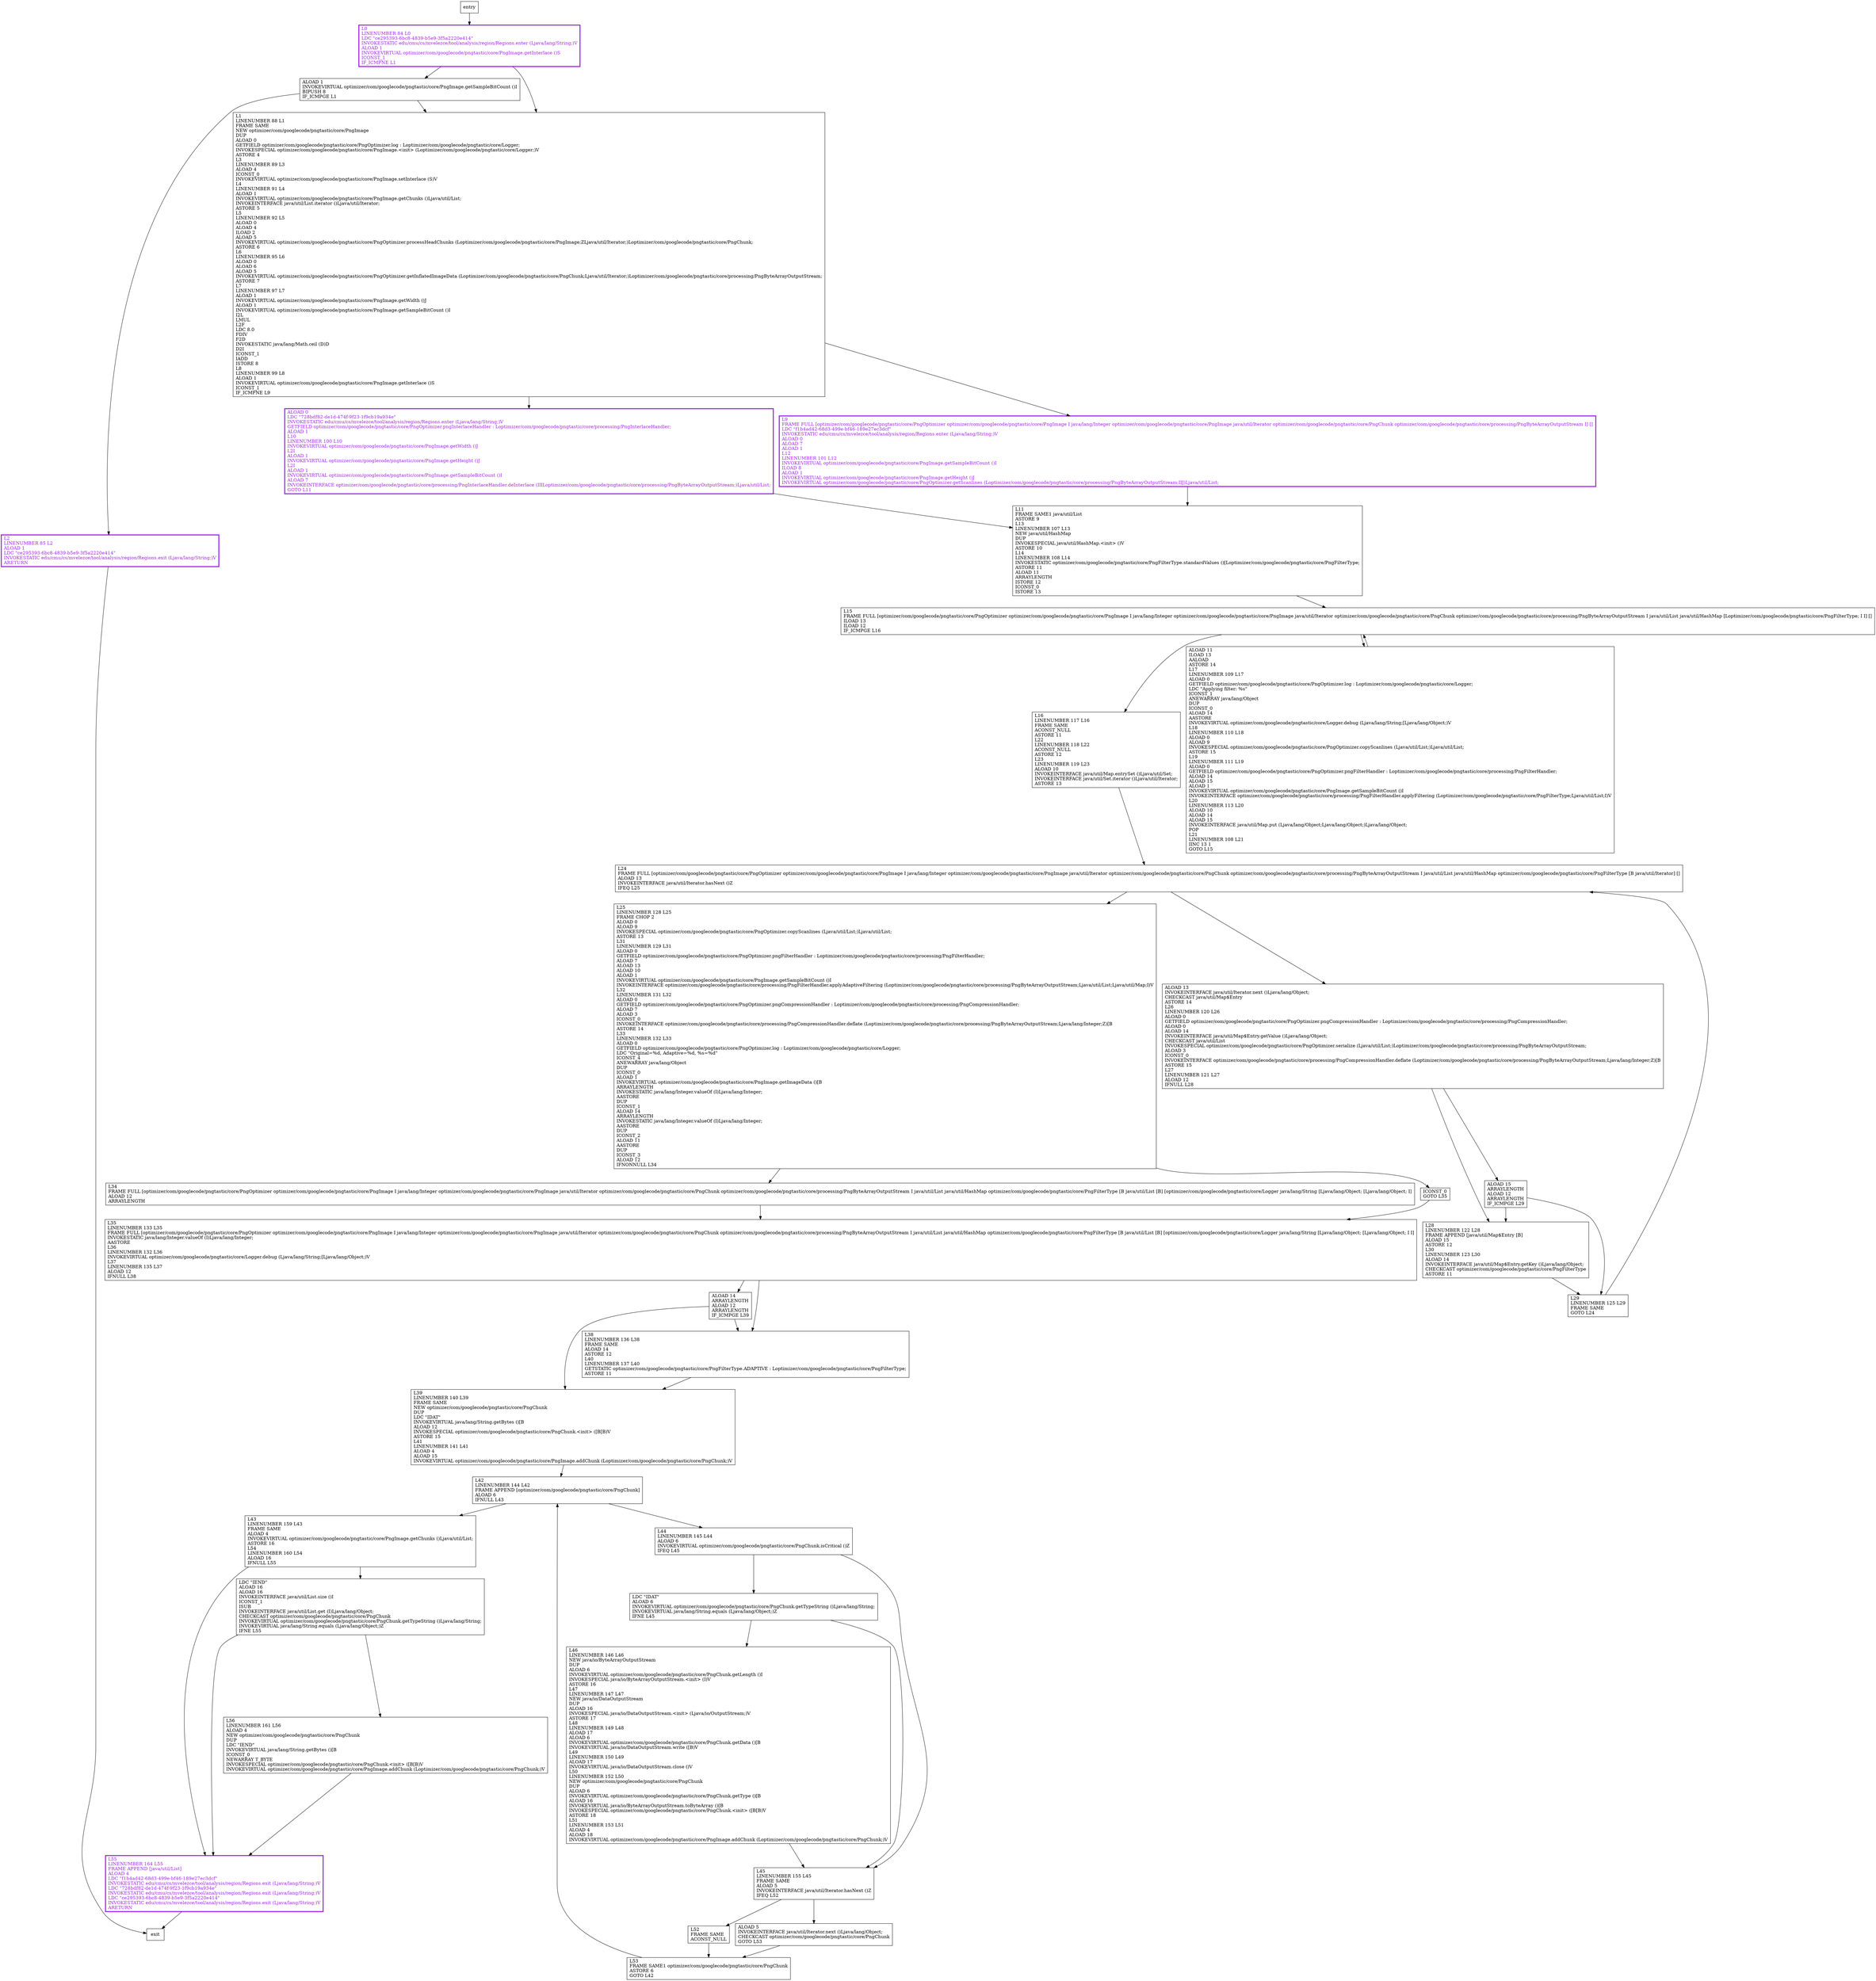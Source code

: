 digraph optimize {
node [shape=record];
847878616 [label="L9\lFRAME FULL [optimizer/com/googlecode/pngtastic/core/PngOptimizer optimizer/com/googlecode/pngtastic/core/PngImage I java/lang/Integer optimizer/com/googlecode/pngtastic/core/PngImage java/util/Iterator optimizer/com/googlecode/pngtastic/core/PngChunk optimizer/com/googlecode/pngtastic/core/processing/PngByteArrayOutputStream I] []\lLDC \"f1b4ad42-68d3-499e-bf46-189e27ec3dcf\"\lINVOKESTATIC edu/cmu/cs/mvelezce/tool/analysis/region/Regions.enter (Ljava/lang/String;)V\lALOAD 0\lALOAD 7\lALOAD 1\lL12\lLINENUMBER 101 L12\lINVOKEVIRTUAL optimizer/com/googlecode/pngtastic/core/PngImage.getSampleBitCount ()I\lILOAD 8\lALOAD 1\lINVOKEVIRTUAL optimizer/com/googlecode/pngtastic/core/PngImage.getHeight ()J\lINVOKEVIRTUAL optimizer/com/googlecode/pngtastic/core/PngOptimizer.getScanlines (Loptimizer/com/googlecode/pngtastic/core/processing/PngByteArrayOutputStream;IIJ)Ljava/util/List;\l"];
753702050 [label="L25\lLINENUMBER 128 L25\lFRAME CHOP 2\lALOAD 0\lALOAD 9\lINVOKESPECIAL optimizer/com/googlecode/pngtastic/core/PngOptimizer.copyScanlines (Ljava/util/List;)Ljava/util/List;\lASTORE 13\lL31\lLINENUMBER 129 L31\lALOAD 0\lGETFIELD optimizer/com/googlecode/pngtastic/core/PngOptimizer.pngFilterHandler : Loptimizer/com/googlecode/pngtastic/core/processing/PngFilterHandler;\lALOAD 7\lALOAD 13\lALOAD 10\lALOAD 1\lINVOKEVIRTUAL optimizer/com/googlecode/pngtastic/core/PngImage.getSampleBitCount ()I\lINVOKEINTERFACE optimizer/com/googlecode/pngtastic/core/processing/PngFilterHandler.applyAdaptiveFiltering (Loptimizer/com/googlecode/pngtastic/core/processing/PngByteArrayOutputStream;Ljava/util/List;Ljava/util/Map;I)V\lL32\lLINENUMBER 131 L32\lALOAD 0\lGETFIELD optimizer/com/googlecode/pngtastic/core/PngOptimizer.pngCompressionHandler : Loptimizer/com/googlecode/pngtastic/core/processing/PngCompressionHandler;\lALOAD 7\lALOAD 3\lICONST_0\lINVOKEINTERFACE optimizer/com/googlecode/pngtastic/core/processing/PngCompressionHandler.deflate (Loptimizer/com/googlecode/pngtastic/core/processing/PngByteArrayOutputStream;Ljava/lang/Integer;Z)[B\lASTORE 14\lL33\lLINENUMBER 132 L33\lALOAD 0\lGETFIELD optimizer/com/googlecode/pngtastic/core/PngOptimizer.log : Loptimizer/com/googlecode/pngtastic/core/Logger;\lLDC \"Original=%d, Adaptive=%d, %s=%d\"\lICONST_4\lANEWARRAY java/lang/Object\lDUP\lICONST_0\lALOAD 1\lINVOKEVIRTUAL optimizer/com/googlecode/pngtastic/core/PngImage.getImageData ()[B\lARRAYLENGTH\lINVOKESTATIC java/lang/Integer.valueOf (I)Ljava/lang/Integer;\lAASTORE\lDUP\lICONST_1\lALOAD 14\lARRAYLENGTH\lINVOKESTATIC java/lang/Integer.valueOf (I)Ljava/lang/Integer;\lAASTORE\lDUP\lICONST_2\lALOAD 11\lAASTORE\lDUP\lICONST_3\lALOAD 12\lIFNONNULL L34\l"];
408939185 [label="ALOAD 0\lLDC \"728bdf82-de1d-474f-9f23-1f9cb19a934e\"\lINVOKESTATIC edu/cmu/cs/mvelezce/tool/analysis/region/Regions.enter (Ljava/lang/String;)V\lGETFIELD optimizer/com/googlecode/pngtastic/core/PngOptimizer.pngInterlaceHandler : Loptimizer/com/googlecode/pngtastic/core/processing/PngInterlaceHandler;\lALOAD 1\lL10\lLINENUMBER 100 L10\lINVOKEVIRTUAL optimizer/com/googlecode/pngtastic/core/PngImage.getWidth ()J\lL2I\lALOAD 1\lINVOKEVIRTUAL optimizer/com/googlecode/pngtastic/core/PngImage.getHeight ()J\lL2I\lALOAD 1\lINVOKEVIRTUAL optimizer/com/googlecode/pngtastic/core/PngImage.getSampleBitCount ()I\lALOAD 7\lINVOKEINTERFACE optimizer/com/googlecode/pngtastic/core/processing/PngInterlaceHandler.deInterlace (IIILoptimizer/com/googlecode/pngtastic/core/processing/PngByteArrayOutputStream;)Ljava/util/List;\lGOTO L11\l"];
1103816027 [label="L29\lLINENUMBER 125 L29\lFRAME SAME\lGOTO L24\l"];
86582308 [label="ALOAD 13\lINVOKEINTERFACE java/util/Iterator.next ()Ljava/lang/Object;\lCHECKCAST java/util/Map$Entry\lASTORE 14\lL26\lLINENUMBER 120 L26\lALOAD 0\lGETFIELD optimizer/com/googlecode/pngtastic/core/PngOptimizer.pngCompressionHandler : Loptimizer/com/googlecode/pngtastic/core/processing/PngCompressionHandler;\lALOAD 0\lALOAD 14\lINVOKEINTERFACE java/util/Map$Entry.getValue ()Ljava/lang/Object;\lCHECKCAST java/util/List\lINVOKESPECIAL optimizer/com/googlecode/pngtastic/core/PngOptimizer.serialize (Ljava/util/List;)Loptimizer/com/googlecode/pngtastic/core/processing/PngByteArrayOutputStream;\lALOAD 3\lICONST_0\lINVOKEINTERFACE optimizer/com/googlecode/pngtastic/core/processing/PngCompressionHandler.deflate (Loptimizer/com/googlecode/pngtastic/core/processing/PngByteArrayOutputStream;Ljava/lang/Integer;Z)[B\lASTORE 15\lL27\lLINENUMBER 121 L27\lALOAD 12\lIFNULL L28\l"];
927925050 [label="L35\lLINENUMBER 133 L35\lFRAME FULL [optimizer/com/googlecode/pngtastic/core/PngOptimizer optimizer/com/googlecode/pngtastic/core/PngImage I java/lang/Integer optimizer/com/googlecode/pngtastic/core/PngImage java/util/Iterator optimizer/com/googlecode/pngtastic/core/PngChunk optimizer/com/googlecode/pngtastic/core/processing/PngByteArrayOutputStream I java/util/List java/util/HashMap optimizer/com/googlecode/pngtastic/core/PngFilterType [B java/util/List [B] [optimizer/com/googlecode/pngtastic/core/Logger java/lang/String [Ljava/lang/Object; [Ljava/lang/Object; I I]\lINVOKESTATIC java/lang/Integer.valueOf (I)Ljava/lang/Integer;\lAASTORE\lL36\lLINENUMBER 132 L36\lINVOKEVIRTUAL optimizer/com/googlecode/pngtastic/core/Logger.debug (Ljava/lang/String;[Ljava/lang/Object;)V\lL37\lLINENUMBER 135 L37\lALOAD 12\lIFNULL L38\l"];
227467586 [label="L24\lFRAME FULL [optimizer/com/googlecode/pngtastic/core/PngOptimizer optimizer/com/googlecode/pngtastic/core/PngImage I java/lang/Integer optimizer/com/googlecode/pngtastic/core/PngImage java/util/Iterator optimizer/com/googlecode/pngtastic/core/PngChunk optimizer/com/googlecode/pngtastic/core/processing/PngByteArrayOutputStream I java/util/List java/util/HashMap optimizer/com/googlecode/pngtastic/core/PngFilterType [B java/util/Iterator] []\lALOAD 13\lINVOKEINTERFACE java/util/Iterator.hasNext ()Z\lIFEQ L25\l"];
2047504713 [label="ALOAD 14\lARRAYLENGTH\lALOAD 12\lARRAYLENGTH\lIF_ICMPGE L39\l"];
850346163 [label="L42\lLINENUMBER 144 L42\lFRAME APPEND [optimizer/com/googlecode/pngtastic/core/PngChunk]\lALOAD 6\lIFNULL L43\l"];
155924820 [label="ALOAD 15\lARRAYLENGTH\lALOAD 12\lARRAYLENGTH\lIF_ICMPGE L29\l"];
565828203 [label="ICONST_0\lGOTO L35\l"];
927645984 [label="L56\lLINENUMBER 161 L56\lALOAD 4\lNEW optimizer/com/googlecode/pngtastic/core/PngChunk\lDUP\lLDC \"IEND\"\lINVOKEVIRTUAL java/lang/String.getBytes ()[B\lICONST_0\lNEWARRAY T_BYTE\lINVOKESPECIAL optimizer/com/googlecode/pngtastic/core/PngChunk.\<init\> ([B[B)V\lINVOKEVIRTUAL optimizer/com/googlecode/pngtastic/core/PngImage.addChunk (Loptimizer/com/googlecode/pngtastic/core/PngChunk;)V\l"];
439146190 [label="L28\lLINENUMBER 122 L28\lFRAME APPEND [java/util/Map$Entry [B]\lALOAD 15\lASTORE 12\lL30\lLINENUMBER 123 L30\lALOAD 14\lINVOKEINTERFACE java/util/Map$Entry.getKey ()Ljava/lang/Object;\lCHECKCAST optimizer/com/googlecode/pngtastic/core/PngFilterType\lASTORE 11\l"];
194169594 [label="L55\lLINENUMBER 164 L55\lFRAME APPEND [java/util/List]\lALOAD 4\lLDC \"f1b4ad42-68d3-499e-bf46-189e27ec3dcf\"\lINVOKESTATIC edu/cmu/cs/mvelezce/tool/analysis/region/Regions.exit (Ljava/lang/String;)V\lLDC \"728bdf82-de1d-474f-9f23-1f9cb19a934e\"\lINVOKESTATIC edu/cmu/cs/mvelezce/tool/analysis/region/Regions.exit (Ljava/lang/String;)V\lLDC \"ce295393-6bc8-4839-b5e9-3f5a2220e414\"\lINVOKESTATIC edu/cmu/cs/mvelezce/tool/analysis/region/Regions.exit (Ljava/lang/String;)V\lARETURN\l"];
1553650369 [label="LDC \"IDAT\"\lALOAD 6\lINVOKEVIRTUAL optimizer/com/googlecode/pngtastic/core/PngChunk.getTypeString ()Ljava/lang/String;\lINVOKEVIRTUAL java/lang/String.equals (Ljava/lang/Object;)Z\lIFNE L45\l"];
943728788 [label="L52\lFRAME SAME\lACONST_NULL\l"];
1492611604 [label="L53\lFRAME SAME1 optimizer/com/googlecode/pngtastic/core/PngChunk\lASTORE 6\lGOTO L42\l"];
1000495570 [label="L16\lLINENUMBER 117 L16\lFRAME SAME\lACONST_NULL\lASTORE 11\lL22\lLINENUMBER 118 L22\lACONST_NULL\lASTORE 12\lL23\lLINENUMBER 119 L23\lALOAD 10\lINVOKEINTERFACE java/util/Map.entrySet ()Ljava/util/Set;\lINVOKEINTERFACE java/util/Set.iterator ()Ljava/util/Iterator;\lASTORE 13\l"];
1911086235 [label="L34\lFRAME FULL [optimizer/com/googlecode/pngtastic/core/PngOptimizer optimizer/com/googlecode/pngtastic/core/PngImage I java/lang/Integer optimizer/com/googlecode/pngtastic/core/PngImage java/util/Iterator optimizer/com/googlecode/pngtastic/core/PngChunk optimizer/com/googlecode/pngtastic/core/processing/PngByteArrayOutputStream I java/util/List java/util/HashMap optimizer/com/googlecode/pngtastic/core/PngFilterType [B java/util/List [B] [optimizer/com/googlecode/pngtastic/core/Logger java/lang/String [Ljava/lang/Object; [Ljava/lang/Object; I]\lALOAD 12\lARRAYLENGTH\l"];
1303474272 [label="L38\lLINENUMBER 136 L38\lFRAME SAME\lALOAD 14\lASTORE 12\lL40\lLINENUMBER 137 L40\lGETSTATIC optimizer/com/googlecode/pngtastic/core/PngFilterType.ADAPTIVE : Loptimizer/com/googlecode/pngtastic/core/PngFilterType;\lASTORE 11\l"];
1336931995 [label="ALOAD 1\lINVOKEVIRTUAL optimizer/com/googlecode/pngtastic/core/PngImage.getSampleBitCount ()I\lBIPUSH 8\lIF_ICMPGE L1\l"];
1414426223 [label="LDC \"IEND\"\lALOAD 16\lALOAD 16\lINVOKEINTERFACE java/util/List.size ()I\lICONST_1\lISUB\lINVOKEINTERFACE java/util/List.get (I)Ljava/lang/Object;\lCHECKCAST optimizer/com/googlecode/pngtastic/core/PngChunk\lINVOKEVIRTUAL optimizer/com/googlecode/pngtastic/core/PngChunk.getTypeString ()Ljava/lang/String;\lINVOKEVIRTUAL java/lang/String.equals (Ljava/lang/Object;)Z\lIFNE L55\l"];
361727713 [label="L39\lLINENUMBER 140 L39\lFRAME SAME\lNEW optimizer/com/googlecode/pngtastic/core/PngChunk\lDUP\lLDC \"IDAT\"\lINVOKEVIRTUAL java/lang/String.getBytes ()[B\lALOAD 12\lINVOKESPECIAL optimizer/com/googlecode/pngtastic/core/PngChunk.\<init\> ([B[B)V\lASTORE 15\lL41\lLINENUMBER 141 L41\lALOAD 4\lALOAD 15\lINVOKEVIRTUAL optimizer/com/googlecode/pngtastic/core/PngImage.addChunk (Loptimizer/com/googlecode/pngtastic/core/PngChunk;)V\l"];
921406242 [label="L46\lLINENUMBER 146 L46\lNEW java/io/ByteArrayOutputStream\lDUP\lALOAD 6\lINVOKEVIRTUAL optimizer/com/googlecode/pngtastic/core/PngChunk.getLength ()I\lINVOKESPECIAL java/io/ByteArrayOutputStream.\<init\> (I)V\lASTORE 16\lL47\lLINENUMBER 147 L47\lNEW java/io/DataOutputStream\lDUP\lALOAD 16\lINVOKESPECIAL java/io/DataOutputStream.\<init\> (Ljava/io/OutputStream;)V\lASTORE 17\lL48\lLINENUMBER 149 L48\lALOAD 17\lALOAD 6\lINVOKEVIRTUAL optimizer/com/googlecode/pngtastic/core/PngChunk.getData ()[B\lINVOKEVIRTUAL java/io/DataOutputStream.write ([B)V\lL49\lLINENUMBER 150 L49\lALOAD 17\lINVOKEVIRTUAL java/io/DataOutputStream.close ()V\lL50\lLINENUMBER 152 L50\lNEW optimizer/com/googlecode/pngtastic/core/PngChunk\lDUP\lALOAD 6\lINVOKEVIRTUAL optimizer/com/googlecode/pngtastic/core/PngChunk.getType ()[B\lALOAD 16\lINVOKEVIRTUAL java/io/ByteArrayOutputStream.toByteArray ()[B\lINVOKESPECIAL optimizer/com/googlecode/pngtastic/core/PngChunk.\<init\> ([B[B)V\lASTORE 18\lL51\lLINENUMBER 153 L51\lALOAD 4\lALOAD 18\lINVOKEVIRTUAL optimizer/com/googlecode/pngtastic/core/PngImage.addChunk (Loptimizer/com/googlecode/pngtastic/core/PngChunk;)V\l"];
2068196638 [label="L0\lLINENUMBER 84 L0\lLDC \"ce295393-6bc8-4839-b5e9-3f5a2220e414\"\lINVOKESTATIC edu/cmu/cs/mvelezce/tool/analysis/region/Regions.enter (Ljava/lang/String;)V\lALOAD 1\lINVOKEVIRTUAL optimizer/com/googlecode/pngtastic/core/PngImage.getInterlace ()S\lICONST_1\lIF_ICMPNE L1\l"];
2020435222 [label="L2\lLINENUMBER 85 L2\lALOAD 1\lLDC \"ce295393-6bc8-4839-b5e9-3f5a2220e414\"\lINVOKESTATIC edu/cmu/cs/mvelezce/tool/analysis/region/Regions.exit (Ljava/lang/String;)V\lARETURN\l"];
1159417895 [label="ALOAD 11\lILOAD 13\lAALOAD\lASTORE 14\lL17\lLINENUMBER 109 L17\lALOAD 0\lGETFIELD optimizer/com/googlecode/pngtastic/core/PngOptimizer.log : Loptimizer/com/googlecode/pngtastic/core/Logger;\lLDC \"Applying filter: %s\"\lICONST_1\lANEWARRAY java/lang/Object\lDUP\lICONST_0\lALOAD 14\lAASTORE\lINVOKEVIRTUAL optimizer/com/googlecode/pngtastic/core/Logger.debug (Ljava/lang/String;[Ljava/lang/Object;)V\lL18\lLINENUMBER 110 L18\lALOAD 0\lALOAD 9\lINVOKESPECIAL optimizer/com/googlecode/pngtastic/core/PngOptimizer.copyScanlines (Ljava/util/List;)Ljava/util/List;\lASTORE 15\lL19\lLINENUMBER 111 L19\lALOAD 0\lGETFIELD optimizer/com/googlecode/pngtastic/core/PngOptimizer.pngFilterHandler : Loptimizer/com/googlecode/pngtastic/core/processing/PngFilterHandler;\lALOAD 14\lALOAD 15\lALOAD 1\lINVOKEVIRTUAL optimizer/com/googlecode/pngtastic/core/PngImage.getSampleBitCount ()I\lINVOKEINTERFACE optimizer/com/googlecode/pngtastic/core/processing/PngFilterHandler.applyFiltering (Loptimizer/com/googlecode/pngtastic/core/PngFilterType;Ljava/util/List;I)V\lL20\lLINENUMBER 113 L20\lALOAD 10\lALOAD 14\lALOAD 15\lINVOKEINTERFACE java/util/Map.put (Ljava/lang/Object;Ljava/lang/Object;)Ljava/lang/Object;\lPOP\lL21\lLINENUMBER 108 L21\lIINC 13 1\lGOTO L15\l"];
687135759 [label="L11\lFRAME SAME1 java/util/List\lASTORE 9\lL13\lLINENUMBER 107 L13\lNEW java/util/HashMap\lDUP\lINVOKESPECIAL java/util/HashMap.\<init\> ()V\lASTORE 10\lL14\lLINENUMBER 108 L14\lINVOKESTATIC optimizer/com/googlecode/pngtastic/core/PngFilterType.standardValues ()[Loptimizer/com/googlecode/pngtastic/core/PngFilterType;\lASTORE 11\lALOAD 11\lARRAYLENGTH\lISTORE 12\lICONST_0\lISTORE 13\l"];
49615137 [label="L1\lLINENUMBER 88 L1\lFRAME SAME\lNEW optimizer/com/googlecode/pngtastic/core/PngImage\lDUP\lALOAD 0\lGETFIELD optimizer/com/googlecode/pngtastic/core/PngOptimizer.log : Loptimizer/com/googlecode/pngtastic/core/Logger;\lINVOKESPECIAL optimizer/com/googlecode/pngtastic/core/PngImage.\<init\> (Loptimizer/com/googlecode/pngtastic/core/Logger;)V\lASTORE 4\lL3\lLINENUMBER 89 L3\lALOAD 4\lICONST_0\lINVOKEVIRTUAL optimizer/com/googlecode/pngtastic/core/PngImage.setInterlace (S)V\lL4\lLINENUMBER 91 L4\lALOAD 1\lINVOKEVIRTUAL optimizer/com/googlecode/pngtastic/core/PngImage.getChunks ()Ljava/util/List;\lINVOKEINTERFACE java/util/List.iterator ()Ljava/util/Iterator;\lASTORE 5\lL5\lLINENUMBER 92 L5\lALOAD 0\lALOAD 4\lILOAD 2\lALOAD 5\lINVOKEVIRTUAL optimizer/com/googlecode/pngtastic/core/PngOptimizer.processHeadChunks (Loptimizer/com/googlecode/pngtastic/core/PngImage;ZLjava/util/Iterator;)Loptimizer/com/googlecode/pngtastic/core/PngChunk;\lASTORE 6\lL6\lLINENUMBER 95 L6\lALOAD 0\lALOAD 6\lALOAD 5\lINVOKEVIRTUAL optimizer/com/googlecode/pngtastic/core/PngOptimizer.getInflatedImageData (Loptimizer/com/googlecode/pngtastic/core/PngChunk;Ljava/util/Iterator;)Loptimizer/com/googlecode/pngtastic/core/processing/PngByteArrayOutputStream;\lASTORE 7\lL7\lLINENUMBER 97 L7\lALOAD 1\lINVOKEVIRTUAL optimizer/com/googlecode/pngtastic/core/PngImage.getWidth ()J\lALOAD 1\lINVOKEVIRTUAL optimizer/com/googlecode/pngtastic/core/PngImage.getSampleBitCount ()I\lI2L\lLMUL\lL2F\lLDC 8.0\lFDIV\lF2D\lINVOKESTATIC java/lang/Math.ceil (D)D\lD2I\lICONST_1\lIADD\lISTORE 8\lL8\lLINENUMBER 99 L8\lALOAD 1\lINVOKEVIRTUAL optimizer/com/googlecode/pngtastic/core/PngImage.getInterlace ()S\lICONST_1\lIF_ICMPNE L9\l"];
476203259 [label="L44\lLINENUMBER 145 L44\lALOAD 6\lINVOKEVIRTUAL optimizer/com/googlecode/pngtastic/core/PngChunk.isCritical ()Z\lIFEQ L45\l"];
1519780281 [label="L43\lLINENUMBER 159 L43\lFRAME SAME\lALOAD 4\lINVOKEVIRTUAL optimizer/com/googlecode/pngtastic/core/PngImage.getChunks ()Ljava/util/List;\lASTORE 16\lL54\lLINENUMBER 160 L54\lALOAD 16\lIFNULL L55\l"];
894165511 [label="L45\lLINENUMBER 155 L45\lFRAME SAME\lALOAD 5\lINVOKEINTERFACE java/util/Iterator.hasNext ()Z\lIFEQ L52\l"];
1383181889 [label="ALOAD 5\lINVOKEINTERFACE java/util/Iterator.next ()Ljava/lang/Object;\lCHECKCAST optimizer/com/googlecode/pngtastic/core/PngChunk\lGOTO L53\l"];
586559575 [label="L15\lFRAME FULL [optimizer/com/googlecode/pngtastic/core/PngOptimizer optimizer/com/googlecode/pngtastic/core/PngImage I java/lang/Integer optimizer/com/googlecode/pngtastic/core/PngImage java/util/Iterator optimizer/com/googlecode/pngtastic/core/PngChunk optimizer/com/googlecode/pngtastic/core/processing/PngByteArrayOutputStream I java/util/List java/util/HashMap [Loptimizer/com/googlecode/pngtastic/core/PngFilterType; I I] []\lILOAD 13\lILOAD 12\lIF_ICMPGE L16\l"];
entry;
exit;
847878616 -> 687135759;
753702050 -> 1911086235;
753702050 -> 565828203;
408939185 -> 687135759;
1103816027 -> 227467586;
86582308 -> 155924820;
86582308 -> 439146190;
927925050 -> 1303474272;
927925050 -> 2047504713;
227467586 -> 753702050;
227467586 -> 86582308;
2047504713 -> 1303474272;
2047504713 -> 361727713;
850346163 -> 476203259;
850346163 -> 1519780281;
155924820 -> 1103816027;
155924820 -> 439146190;
565828203 -> 927925050;
927645984 -> 194169594;
439146190 -> 1103816027;
194169594 -> exit;
1553650369 -> 894165511;
1553650369 -> 921406242;
943728788 -> 1492611604;
1492611604 -> 850346163;
1000495570 -> 227467586;
1911086235 -> 927925050;
1303474272 -> 361727713;
1336931995 -> 49615137;
1336931995 -> 2020435222;
1414426223 -> 927645984;
1414426223 -> 194169594;
361727713 -> 850346163;
921406242 -> 894165511;
2068196638 -> 49615137;
2068196638 -> 1336931995;
2020435222 -> exit;
1159417895 -> 586559575;
687135759 -> 586559575;
entry -> 2068196638;
49615137 -> 847878616;
49615137 -> 408939185;
476203259 -> 894165511;
476203259 -> 1553650369;
1519780281 -> 194169594;
1519780281 -> 1414426223;
894165511 -> 1383181889;
894165511 -> 943728788;
1383181889 -> 1492611604;
586559575 -> 1000495570;
586559575 -> 1159417895;
847878616[fontcolor="purple", penwidth=3, color="purple"];
408939185[fontcolor="purple", penwidth=3, color="purple"];
194169594[fontcolor="purple", penwidth=3, color="purple"];
2068196638[fontcolor="purple", penwidth=3, color="purple"];
2020435222[fontcolor="purple", penwidth=3, color="purple"];
}
